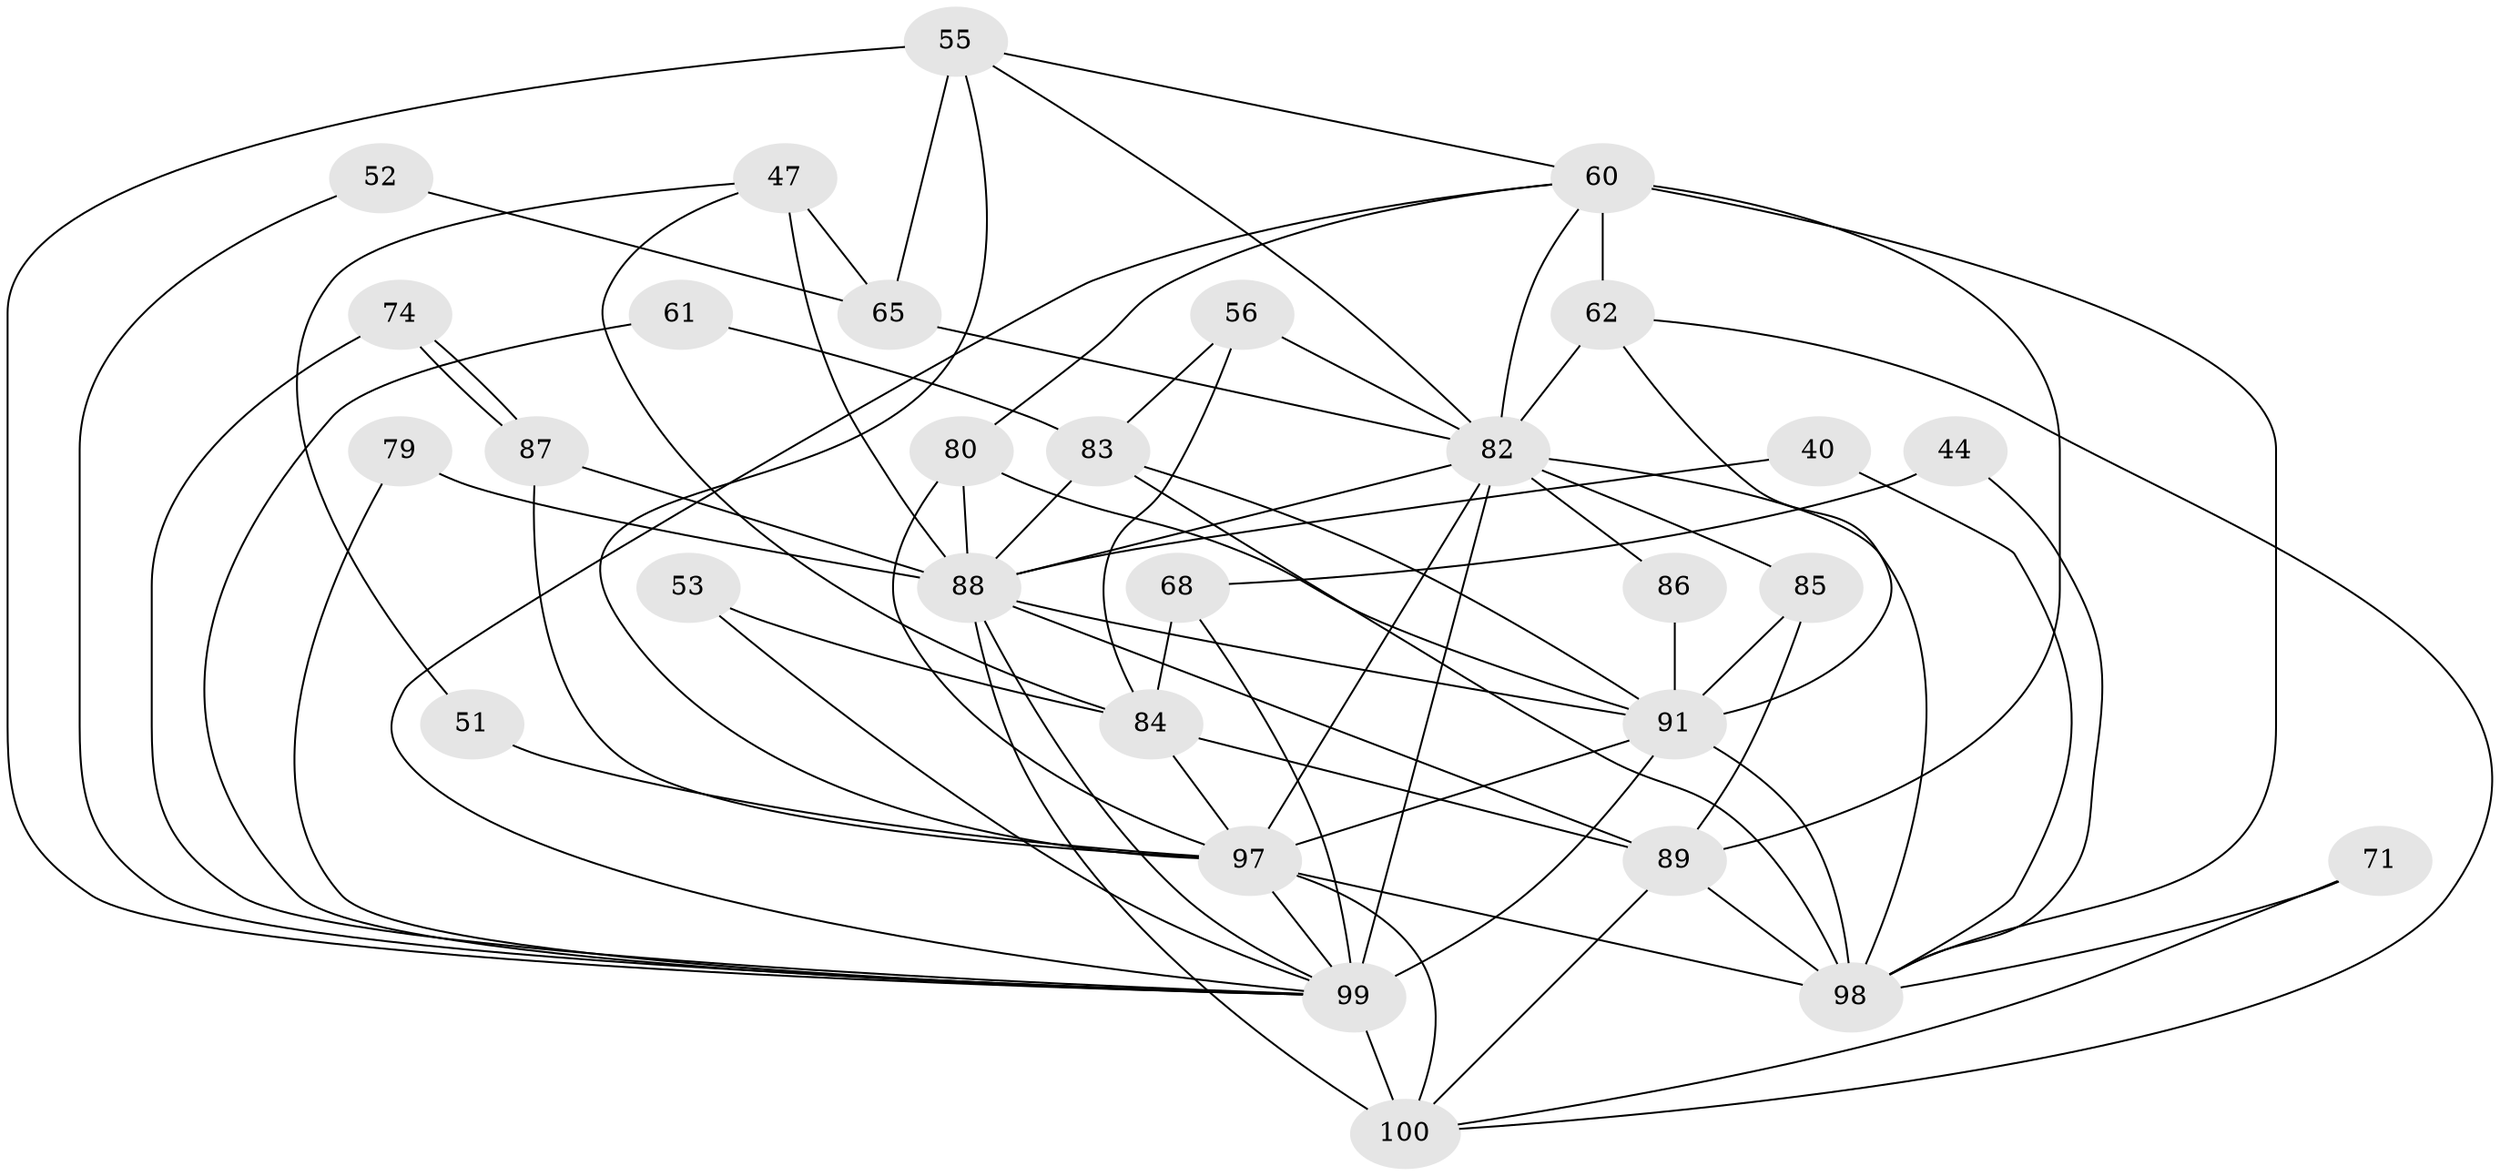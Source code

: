 // original degree distribution, {3: 0.2, 5: 0.24, 4: 0.31, 6: 0.07, 2: 0.15, 7: 0.02, 10: 0.01}
// Generated by graph-tools (version 1.1) at 2025/52/03/04/25 21:52:20]
// undirected, 30 vertices, 74 edges
graph export_dot {
graph [start="1"]
  node [color=gray90,style=filled];
  40;
  44;
  47;
  51;
  52;
  53;
  55 [super="+46+21"];
  56;
  60 [super="+1+3+22"];
  61 [super="+37"];
  62 [super="+28"];
  65;
  68 [super="+45"];
  71;
  74;
  79;
  80 [super="+38"];
  82 [super="+20+57+75"];
  83 [super="+14"];
  84 [super="+11+41"];
  85 [super="+43"];
  86;
  87;
  88 [super="+10+81"];
  89 [super="+64"];
  91 [super="+72+90"];
  97 [super="+18+94+96"];
  98 [super="+4+35+67"];
  99 [super="+70+92+17+93"];
  100 [super="+16+39+78"];
  40 -- 88;
  40 -- 98;
  44 -- 68;
  44 -- 98;
  47 -- 84;
  47 -- 51;
  47 -- 65;
  47 -- 88 [weight=2];
  51 -- 97;
  52 -- 65;
  52 -- 99;
  53 -- 99 [weight=2];
  53 -- 84;
  55 -- 65 [weight=2];
  55 -- 60;
  55 -- 97;
  55 -- 99;
  55 -- 82;
  56 -- 83 [weight=2];
  56 -- 84 [weight=2];
  56 -- 82 [weight=2];
  60 -- 98 [weight=2];
  60 -- 62 [weight=2];
  60 -- 80;
  60 -- 82;
  60 -- 99;
  60 -- 89;
  61 -- 83 [weight=2];
  61 -- 99;
  62 -- 82 [weight=2];
  62 -- 91;
  62 -- 100;
  65 -- 82;
  68 -- 84;
  68 -- 99 [weight=4];
  71 -- 98;
  71 -- 100;
  74 -- 87;
  74 -- 87;
  74 -- 99 [weight=2];
  79 -- 99 [weight=2];
  79 -- 88;
  80 -- 91;
  80 -- 88;
  80 -- 97 [weight=2];
  82 -- 86 [weight=2];
  82 -- 88 [weight=2];
  82 -- 97 [weight=5];
  82 -- 98 [weight=2];
  82 -- 85 [weight=2];
  82 -- 99 [weight=8];
  83 -- 98 [weight=3];
  83 -- 91;
  83 -- 88;
  84 -- 97 [weight=2];
  84 -- 89;
  85 -- 91;
  85 -- 89 [weight=2];
  86 -- 91 [weight=2];
  87 -- 97;
  87 -- 88;
  88 -- 100 [weight=2];
  88 -- 99;
  88 -- 91;
  88 -- 89;
  89 -- 100 [weight=2];
  89 -- 98;
  91 -- 99 [weight=7];
  91 -- 98 [weight=3];
  91 -- 97 [weight=3];
  97 -- 98 [weight=3];
  97 -- 100 [weight=2];
  97 -- 99;
  99 -- 100 [weight=4];
}
